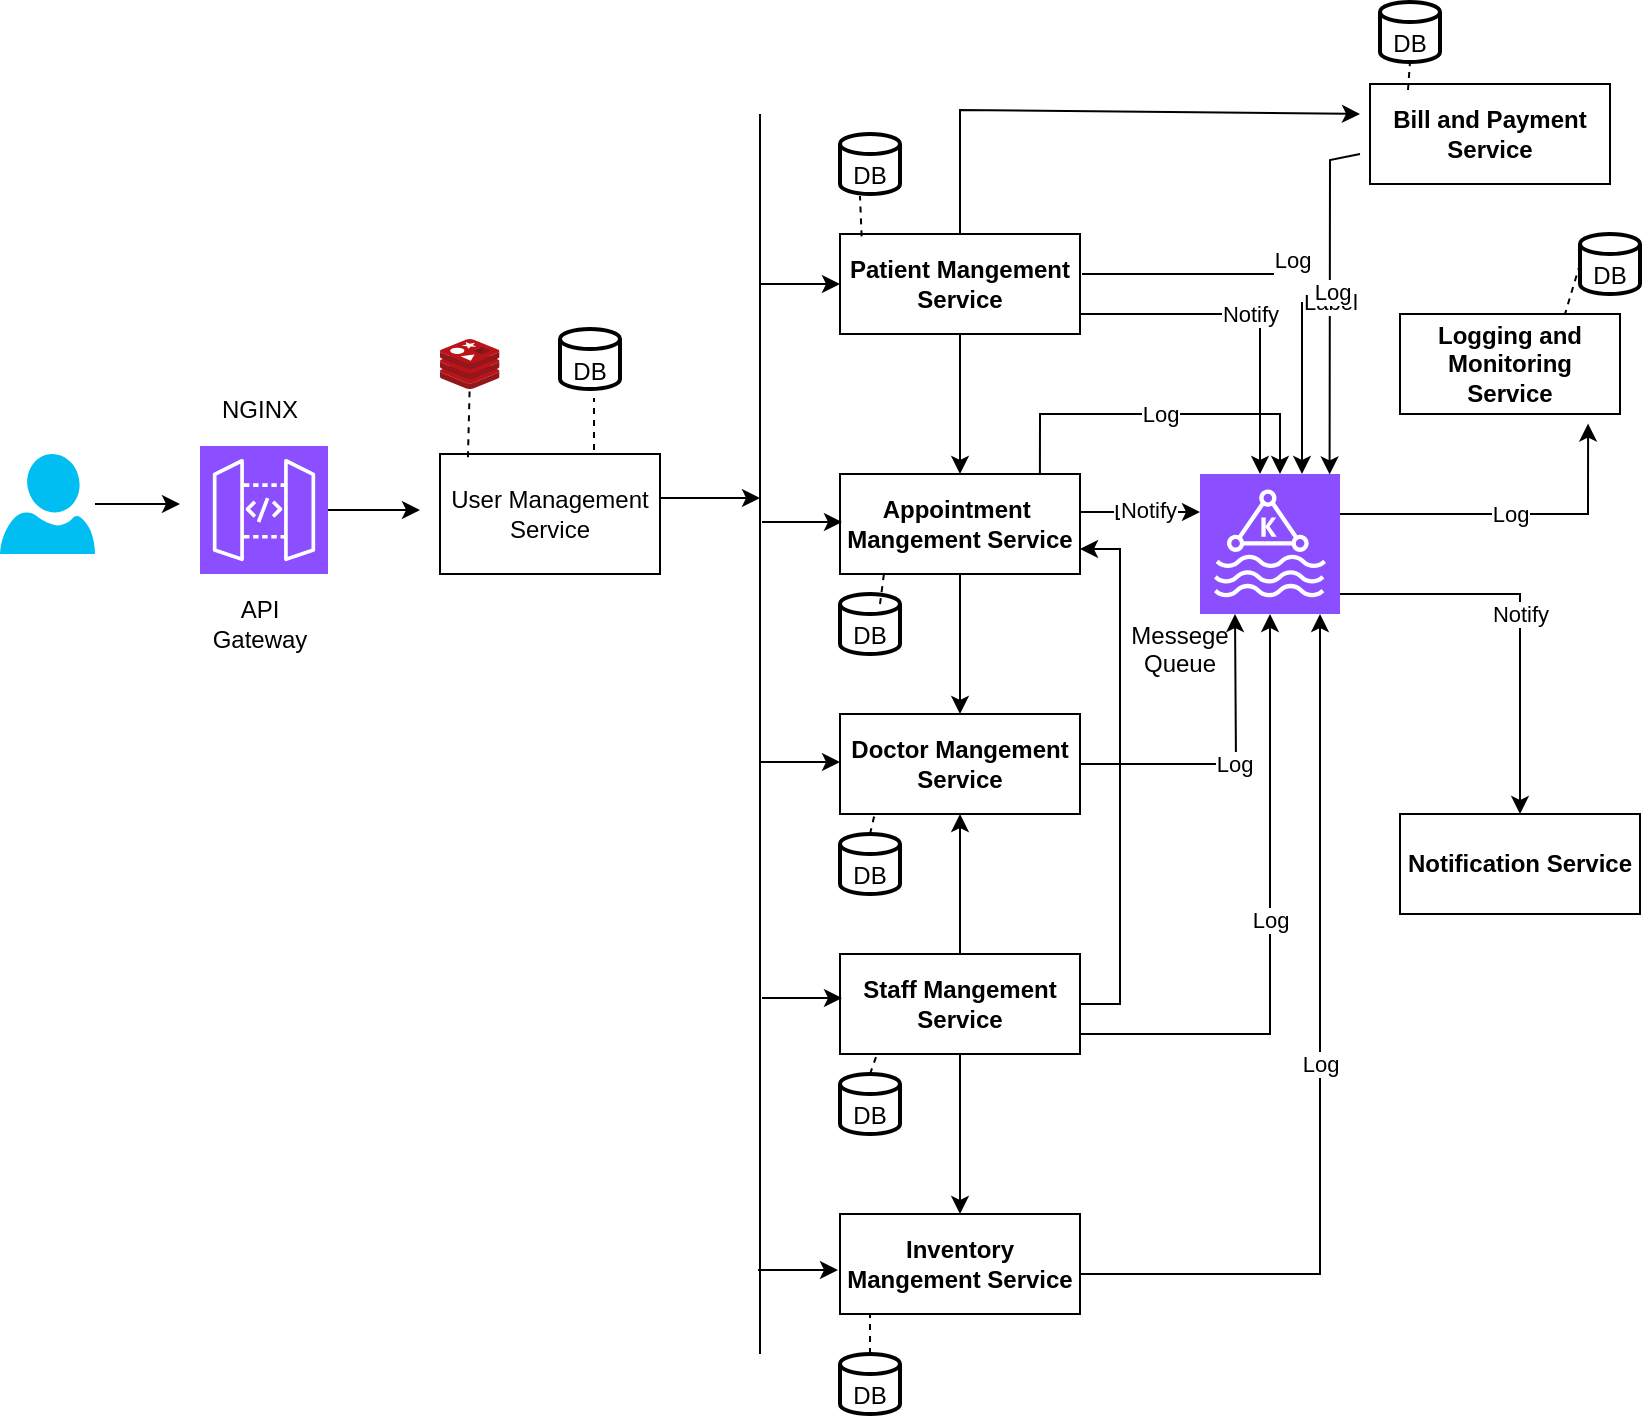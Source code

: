 <mxfile version="25.0.3">
  <diagram name="Page-1" id="c8oCwrQ6WT6dkg099jFz">
    <mxGraphModel dx="1050" dy="530" grid="1" gridSize="10" guides="1" tooltips="1" connect="1" arrows="1" fold="1" page="1" pageScale="1" pageWidth="850" pageHeight="1100" math="0" shadow="0">
      <root>
        <mxCell id="0" />
        <mxCell id="1" parent="0" />
        <mxCell id="s4P5NHIdHEnrwuTgCg9F-89" style="edgeStyle=orthogonalEdgeStyle;rounded=0;orthogonalLoop=1;jettySize=auto;html=1;" parent="1" source="s4P5NHIdHEnrwuTgCg9F-1" edge="1">
          <mxGeometry relative="1" as="geometry">
            <mxPoint x="110" y="255" as="targetPoint" />
          </mxGeometry>
        </mxCell>
        <mxCell id="s4P5NHIdHEnrwuTgCg9F-1" value="" style="verticalLabelPosition=bottom;html=1;verticalAlign=top;align=center;strokeColor=none;fillColor=#00BEF2;shape=mxgraph.azure.user;" parent="1" vertex="1">
          <mxGeometry x="20" y="230" width="47.5" height="50" as="geometry" />
        </mxCell>
        <mxCell id="s4P5NHIdHEnrwuTgCg9F-88" style="edgeStyle=orthogonalEdgeStyle;rounded=0;orthogonalLoop=1;jettySize=auto;html=1;exitX=1;exitY=0.5;exitDx=0;exitDy=0;exitPerimeter=0;" parent="1" source="s4P5NHIdHEnrwuTgCg9F-3" edge="1">
          <mxGeometry relative="1" as="geometry">
            <mxPoint x="230" y="258" as="targetPoint" />
          </mxGeometry>
        </mxCell>
        <mxCell id="s4P5NHIdHEnrwuTgCg9F-3" value="" style="sketch=0;points=[[0,0,0],[0.25,0,0],[0.5,0,0],[0.75,0,0],[1,0,0],[0,1,0],[0.25,1,0],[0.5,1,0],[0.75,1,0],[1,1,0],[0,0.25,0],[0,0.5,0],[0,0.75,0],[1,0.25,0],[1,0.5,0],[1,0.75,0]];outlineConnect=0;fontColor=#232F3E;fillColor=#8C4FFF;strokeColor=#ffffff;dashed=0;verticalLabelPosition=bottom;verticalAlign=top;align=center;html=1;fontSize=12;fontStyle=0;aspect=fixed;shape=mxgraph.aws4.resourceIcon;resIcon=mxgraph.aws4.api_gateway;" parent="1" vertex="1">
          <mxGeometry x="120" y="226" width="64" height="64" as="geometry" />
        </mxCell>
        <mxCell id="s4P5NHIdHEnrwuTgCg9F-86" style="edgeStyle=orthogonalEdgeStyle;rounded=0;orthogonalLoop=1;jettySize=auto;html=1;exitX=1;exitY=0.5;exitDx=0;exitDy=0;" parent="1" edge="1">
          <mxGeometry relative="1" as="geometry">
            <mxPoint x="400" y="252" as="targetPoint" />
            <mxPoint x="350" y="252" as="sourcePoint" />
          </mxGeometry>
        </mxCell>
        <mxCell id="s4P5NHIdHEnrwuTgCg9F-4" value="User Management Service" style="rounded=0;whiteSpace=wrap;html=1;" parent="1" vertex="1">
          <mxGeometry x="240" y="230" width="110" height="60" as="geometry" />
        </mxCell>
        <mxCell id="s4P5NHIdHEnrwuTgCg9F-5" value="" style="image;sketch=0;aspect=fixed;html=1;points=[];align=center;fontSize=12;image=img/lib/mscae/Cache_Redis_Product.svg;" parent="1" vertex="1">
          <mxGeometry x="240" y="172.5" width="29.76" height="25" as="geometry" />
        </mxCell>
        <mxCell id="s4P5NHIdHEnrwuTgCg9F-7" value="DB" style="strokeWidth=2;html=1;shape=mxgraph.flowchart.database;whiteSpace=wrap;verticalAlign=bottom;" parent="1" vertex="1">
          <mxGeometry x="300" y="167.5" width="30" height="30" as="geometry" />
        </mxCell>
        <mxCell id="s4P5NHIdHEnrwuTgCg9F-39" style="edgeStyle=orthogonalEdgeStyle;rounded=0;orthogonalLoop=1;jettySize=auto;html=1;exitX=0.5;exitY=1;exitDx=0;exitDy=0;entryX=0.5;entryY=0;entryDx=0;entryDy=0;" parent="1" source="s4P5NHIdHEnrwuTgCg9F-8" target="s4P5NHIdHEnrwuTgCg9F-10" edge="1">
          <mxGeometry relative="1" as="geometry" />
        </mxCell>
        <mxCell id="s4P5NHIdHEnrwuTgCg9F-8" value="Patient Mangement Service" style="rounded=0;whiteSpace=wrap;html=1;fontStyle=1" parent="1" vertex="1">
          <mxGeometry x="440" y="120" width="120" height="50" as="geometry" />
        </mxCell>
        <mxCell id="s4P5NHIdHEnrwuTgCg9F-40" style="edgeStyle=orthogonalEdgeStyle;rounded=0;orthogonalLoop=1;jettySize=auto;html=1;exitX=0.5;exitY=1;exitDx=0;exitDy=0;entryX=0.5;entryY=0;entryDx=0;entryDy=0;" parent="1" source="s4P5NHIdHEnrwuTgCg9F-10" target="s4P5NHIdHEnrwuTgCg9F-11" edge="1">
          <mxGeometry relative="1" as="geometry" />
        </mxCell>
        <mxCell id="s4P5NHIdHEnrwuTgCg9F-10" value="Appointment&amp;nbsp;&lt;div&gt;Mangement Service&lt;/div&gt;" style="rounded=0;whiteSpace=wrap;html=1;fontStyle=1" parent="1" vertex="1">
          <mxGeometry x="440" y="240" width="120" height="50" as="geometry" />
        </mxCell>
        <mxCell id="s4P5NHIdHEnrwuTgCg9F-11" value="Doctor Mangement Service" style="rounded=0;whiteSpace=wrap;html=1;fontStyle=1" parent="1" vertex="1">
          <mxGeometry x="440" y="360" width="120" height="50" as="geometry" />
        </mxCell>
        <mxCell id="s4P5NHIdHEnrwuTgCg9F-41" style="edgeStyle=orthogonalEdgeStyle;rounded=0;orthogonalLoop=1;jettySize=auto;html=1;exitX=0.5;exitY=0;exitDx=0;exitDy=0;entryX=0.5;entryY=1;entryDx=0;entryDy=0;" parent="1" source="s4P5NHIdHEnrwuTgCg9F-12" target="s4P5NHIdHEnrwuTgCg9F-11" edge="1">
          <mxGeometry relative="1" as="geometry" />
        </mxCell>
        <mxCell id="s4P5NHIdHEnrwuTgCg9F-43" style="edgeStyle=orthogonalEdgeStyle;rounded=0;orthogonalLoop=1;jettySize=auto;html=1;exitX=1;exitY=0.5;exitDx=0;exitDy=0;entryX=1;entryY=0.75;entryDx=0;entryDy=0;" parent="1" source="s4P5NHIdHEnrwuTgCg9F-12" target="s4P5NHIdHEnrwuTgCg9F-10" edge="1">
          <mxGeometry relative="1" as="geometry" />
        </mxCell>
        <mxCell id="s4P5NHIdHEnrwuTgCg9F-44" style="edgeStyle=orthogonalEdgeStyle;rounded=0;orthogonalLoop=1;jettySize=auto;html=1;exitX=0.5;exitY=1;exitDx=0;exitDy=0;entryX=0.5;entryY=0;entryDx=0;entryDy=0;" parent="1" source="s4P5NHIdHEnrwuTgCg9F-12" target="s4P5NHIdHEnrwuTgCg9F-14" edge="1">
          <mxGeometry relative="1" as="geometry" />
        </mxCell>
        <mxCell id="s4P5NHIdHEnrwuTgCg9F-12" value="Staff Mangement Service" style="rounded=0;whiteSpace=wrap;html=1;fontStyle=1" parent="1" vertex="1">
          <mxGeometry x="440" y="480" width="120" height="50" as="geometry" />
        </mxCell>
        <mxCell id="s4P5NHIdHEnrwuTgCg9F-14" value="Inventory Mangement Service" style="rounded=0;whiteSpace=wrap;html=1;fontStyle=1" parent="1" vertex="1">
          <mxGeometry x="440" y="610" width="120" height="50" as="geometry" />
        </mxCell>
        <mxCell id="s4P5NHIdHEnrwuTgCg9F-15" value="" style="sketch=0;points=[[0,0,0],[0.25,0,0],[0.5,0,0],[0.75,0,0],[1,0,0],[0,1,0],[0.25,1,0],[0.5,1,0],[0.75,1,0],[1,1,0],[0,0.25,0],[0,0.5,0],[0,0.75,0],[1,0.25,0],[1,0.5,0],[1,0.75,0]];outlineConnect=0;fontColor=#232F3E;fillColor=#8C4FFF;strokeColor=#ffffff;dashed=0;verticalLabelPosition=bottom;verticalAlign=top;align=center;html=1;fontSize=12;fontStyle=0;aspect=fixed;shape=mxgraph.aws4.resourceIcon;resIcon=mxgraph.aws4.managed_streaming_for_kafka;" parent="1" vertex="1">
          <mxGeometry x="620" y="240" width="70" height="70" as="geometry" />
        </mxCell>
        <mxCell id="s4P5NHIdHEnrwuTgCg9F-16" value="Logging and Monitoring Service" style="rounded=0;whiteSpace=wrap;html=1;fontStyle=1" parent="1" vertex="1">
          <mxGeometry x="720" y="160" width="110" height="50" as="geometry" />
        </mxCell>
        <mxCell id="s4P5NHIdHEnrwuTgCg9F-17" value="Notification Service" style="rounded=0;whiteSpace=wrap;html=1;fontStyle=1" parent="1" vertex="1">
          <mxGeometry x="720" y="410" width="120" height="50" as="geometry" />
        </mxCell>
        <mxCell id="s4P5NHIdHEnrwuTgCg9F-18" value="" style="endArrow=classic;html=1;rounded=0;" parent="1" edge="1">
          <mxGeometry relative="1" as="geometry">
            <mxPoint x="561" y="140" as="sourcePoint" />
            <mxPoint x="671" y="240" as="targetPoint" />
            <Array as="points">
              <mxPoint x="671" y="140" />
            </Array>
          </mxGeometry>
        </mxCell>
        <mxCell id="s4P5NHIdHEnrwuTgCg9F-19" value="Log&lt;div&gt;&lt;br&gt;&lt;/div&gt;" style="edgeLabel;resizable=0;html=1;;align=center;verticalAlign=middle;" parent="s4P5NHIdHEnrwuTgCg9F-18" connectable="0" vertex="1">
          <mxGeometry relative="1" as="geometry" />
        </mxCell>
        <mxCell id="s4P5NHIdHEnrwuTgCg9F-21" value="" style="endArrow=classic;html=1;rounded=0;exitX=0.833;exitY=0;exitDx=0;exitDy=0;exitPerimeter=0;" parent="1" source="s4P5NHIdHEnrwuTgCg9F-10" edge="1">
          <mxGeometry relative="1" as="geometry">
            <mxPoint x="560" y="203.5" as="sourcePoint" />
            <mxPoint x="660" y="240" as="targetPoint" />
            <Array as="points">
              <mxPoint x="540" y="210" />
              <mxPoint x="660" y="210" />
            </Array>
          </mxGeometry>
        </mxCell>
        <mxCell id="s4P5NHIdHEnrwuTgCg9F-22" value="Log" style="edgeLabel;resizable=0;html=1;;align=center;verticalAlign=middle;" parent="s4P5NHIdHEnrwuTgCg9F-21" connectable="0" vertex="1">
          <mxGeometry relative="1" as="geometry" />
        </mxCell>
        <mxCell id="s4P5NHIdHEnrwuTgCg9F-23" value="" style="endArrow=classic;html=1;rounded=0;exitX=1;exitY=0.5;exitDx=0;exitDy=0;entryX=0.25;entryY=1;entryDx=0;entryDy=0;entryPerimeter=0;" parent="1" source="s4P5NHIdHEnrwuTgCg9F-11" target="s4P5NHIdHEnrwuTgCg9F-15" edge="1">
          <mxGeometry relative="1" as="geometry">
            <mxPoint x="560" y="300" as="sourcePoint" />
            <mxPoint x="620" y="295" as="targetPoint" />
            <Array as="points">
              <mxPoint x="638" y="385" />
            </Array>
          </mxGeometry>
        </mxCell>
        <mxCell id="s4P5NHIdHEnrwuTgCg9F-24" value="Log" style="edgeLabel;resizable=0;html=1;;align=center;verticalAlign=middle;" parent="s4P5NHIdHEnrwuTgCg9F-23" connectable="0" vertex="1">
          <mxGeometry relative="1" as="geometry" />
        </mxCell>
        <mxCell id="s4P5NHIdHEnrwuTgCg9F-25" value="" style="endArrow=classic;html=1;rounded=0;exitX=1;exitY=0.8;exitDx=0;exitDy=0;exitPerimeter=0;" parent="1" source="s4P5NHIdHEnrwuTgCg9F-12" target="s4P5NHIdHEnrwuTgCg9F-15" edge="1">
          <mxGeometry relative="1" as="geometry">
            <mxPoint x="560" y="410" as="sourcePoint" />
            <mxPoint x="670" y="390" as="targetPoint" />
            <Array as="points">
              <mxPoint x="655" y="520" />
              <mxPoint x="655" y="510" />
            </Array>
          </mxGeometry>
        </mxCell>
        <mxCell id="s4P5NHIdHEnrwuTgCg9F-26" value="Log" style="edgeLabel;resizable=0;html=1;;align=center;verticalAlign=middle;" parent="s4P5NHIdHEnrwuTgCg9F-25" connectable="0" vertex="1">
          <mxGeometry relative="1" as="geometry">
            <mxPoint as="offset" />
          </mxGeometry>
        </mxCell>
        <mxCell id="s4P5NHIdHEnrwuTgCg9F-27" value="" style="endArrow=classic;html=1;rounded=0;exitX=1;exitY=0.6;exitDx=0;exitDy=0;exitPerimeter=0;" parent="1" source="s4P5NHIdHEnrwuTgCg9F-14" edge="1">
          <mxGeometry relative="1" as="geometry">
            <mxPoint x="560" y="477.5" as="sourcePoint" />
            <mxPoint x="680" y="310" as="targetPoint" />
            <Array as="points">
              <mxPoint x="680" y="640" />
            </Array>
          </mxGeometry>
        </mxCell>
        <mxCell id="s4P5NHIdHEnrwuTgCg9F-28" value="Log" style="edgeLabel;resizable=0;html=1;;align=center;verticalAlign=middle;" parent="s4P5NHIdHEnrwuTgCg9F-27" connectable="0" vertex="1">
          <mxGeometry relative="1" as="geometry" />
        </mxCell>
        <mxCell id="s4P5NHIdHEnrwuTgCg9F-29" value="" style="endArrow=classic;html=1;rounded=0;entryX=0.855;entryY=1.096;entryDx=0;entryDy=0;entryPerimeter=0;" parent="1" target="s4P5NHIdHEnrwuTgCg9F-16" edge="1">
          <mxGeometry relative="1" as="geometry">
            <mxPoint x="690" y="260" as="sourcePoint" />
            <mxPoint x="781" y="252" as="targetPoint" />
            <Array as="points">
              <mxPoint x="814" y="260" />
            </Array>
          </mxGeometry>
        </mxCell>
        <mxCell id="s4P5NHIdHEnrwuTgCg9F-30" value="Log" style="edgeLabel;resizable=0;html=1;;align=center;verticalAlign=middle;" parent="s4P5NHIdHEnrwuTgCg9F-29" connectable="0" vertex="1">
          <mxGeometry relative="1" as="geometry" />
        </mxCell>
        <mxCell id="s4P5NHIdHEnrwuTgCg9F-31" value="" style="endArrow=classic;html=1;rounded=0;entryX=0.5;entryY=0;entryDx=0;entryDy=0;exitX=1;exitY=0.857;exitDx=0;exitDy=0;exitPerimeter=0;" parent="1" source="s4P5NHIdHEnrwuTgCg9F-15" target="s4P5NHIdHEnrwuTgCg9F-17" edge="1">
          <mxGeometry relative="1" as="geometry">
            <mxPoint x="680" y="282" as="sourcePoint" />
            <mxPoint x="780" y="314" as="targetPoint" />
            <Array as="points">
              <mxPoint x="780" y="300" />
            </Array>
          </mxGeometry>
        </mxCell>
        <mxCell id="s4P5NHIdHEnrwuTgCg9F-32" value="Notify" style="edgeLabel;resizable=0;html=1;;align=center;verticalAlign=middle;" parent="s4P5NHIdHEnrwuTgCg9F-31" connectable="0" vertex="1">
          <mxGeometry relative="1" as="geometry" />
        </mxCell>
        <mxCell id="s4P5NHIdHEnrwuTgCg9F-45" value="Bill and Payment Service" style="rounded=0;whiteSpace=wrap;html=1;fontStyle=1" parent="1" vertex="1">
          <mxGeometry x="705" y="45" width="120" height="50" as="geometry" />
        </mxCell>
        <mxCell id="s4P5NHIdHEnrwuTgCg9F-46" value="" style="endArrow=classic;html=1;rounded=0;exitX=0.5;exitY=0;exitDx=0;exitDy=0;" parent="1" source="s4P5NHIdHEnrwuTgCg9F-8" edge="1">
          <mxGeometry width="50" height="50" relative="1" as="geometry">
            <mxPoint x="400" y="300" as="sourcePoint" />
            <mxPoint x="700" y="60" as="targetPoint" />
            <Array as="points">
              <mxPoint x="500" y="58" />
            </Array>
          </mxGeometry>
        </mxCell>
        <mxCell id="s4P5NHIdHEnrwuTgCg9F-47" value="" style="endArrow=classic;html=1;rounded=0;entryX=0.897;entryY=-0.04;entryDx=0;entryDy=0;entryPerimeter=0;" parent="1" edge="1">
          <mxGeometry relative="1" as="geometry">
            <mxPoint x="700" y="80" as="sourcePoint" />
            <mxPoint x="684.79" y="240.2" as="targetPoint" />
            <Array as="points">
              <mxPoint x="685" y="83" />
            </Array>
          </mxGeometry>
        </mxCell>
        <mxCell id="s4P5NHIdHEnrwuTgCg9F-48" value="Label" style="edgeLabel;resizable=0;html=1;;align=center;verticalAlign=middle;" parent="s4P5NHIdHEnrwuTgCg9F-47" connectable="0" vertex="1">
          <mxGeometry relative="1" as="geometry" />
        </mxCell>
        <mxCell id="s4P5NHIdHEnrwuTgCg9F-49" value="Log" style="edgeLabel;html=1;align=center;verticalAlign=middle;resizable=0;points=[];" parent="s4P5NHIdHEnrwuTgCg9F-47" vertex="1" connectable="0">
          <mxGeometry x="-0.057" y="1" relative="1" as="geometry">
            <mxPoint as="offset" />
          </mxGeometry>
        </mxCell>
        <mxCell id="s4P5NHIdHEnrwuTgCg9F-50" value="" style="endArrow=classic;html=1;rounded=0;" parent="1" edge="1">
          <mxGeometry relative="1" as="geometry">
            <mxPoint x="560" y="160" as="sourcePoint" />
            <mxPoint x="650" y="240" as="targetPoint" />
            <Array as="points">
              <mxPoint x="650" y="160" />
            </Array>
          </mxGeometry>
        </mxCell>
        <mxCell id="s4P5NHIdHEnrwuTgCg9F-51" value="Notify" style="edgeLabel;resizable=0;html=1;;align=center;verticalAlign=middle;" parent="s4P5NHIdHEnrwuTgCg9F-50" connectable="0" vertex="1">
          <mxGeometry relative="1" as="geometry" />
        </mxCell>
        <mxCell id="s4P5NHIdHEnrwuTgCg9F-52" value="DB" style="strokeWidth=2;html=1;shape=mxgraph.flowchart.database;whiteSpace=wrap;verticalAlign=bottom;align=center;" parent="1" vertex="1">
          <mxGeometry x="440" y="70" width="30" height="30" as="geometry" />
        </mxCell>
        <mxCell id="s4P5NHIdHEnrwuTgCg9F-54" value="DB" style="strokeWidth=2;html=1;shape=mxgraph.flowchart.database;whiteSpace=wrap;verticalAlign=bottom;" parent="1" vertex="1">
          <mxGeometry x="710" y="4" width="30" height="30" as="geometry" />
        </mxCell>
        <mxCell id="s4P5NHIdHEnrwuTgCg9F-55" value="DB" style="strokeWidth=2;html=1;shape=mxgraph.flowchart.database;whiteSpace=wrap;verticalAlign=bottom;align=center;" parent="1" vertex="1">
          <mxGeometry x="440" y="300" width="30" height="30" as="geometry" />
        </mxCell>
        <mxCell id="s4P5NHIdHEnrwuTgCg9F-56" value="DB" style="strokeWidth=2;html=1;shape=mxgraph.flowchart.database;whiteSpace=wrap;verticalAlign=bottom;align=center;" parent="1" vertex="1">
          <mxGeometry x="440" y="540" width="30" height="30" as="geometry" />
        </mxCell>
        <mxCell id="s4P5NHIdHEnrwuTgCg9F-57" value="DB" style="strokeWidth=2;html=1;shape=mxgraph.flowchart.database;whiteSpace=wrap;verticalAlign=bottom;align=center;" parent="1" vertex="1">
          <mxGeometry x="440" y="420" width="30" height="30" as="geometry" />
        </mxCell>
        <mxCell id="s4P5NHIdHEnrwuTgCg9F-58" value="DB" style="strokeWidth=2;html=1;shape=mxgraph.flowchart.database;whiteSpace=wrap;verticalAlign=bottom;align=center;" parent="1" vertex="1">
          <mxGeometry x="440" y="680" width="30" height="30" as="geometry" />
        </mxCell>
        <mxCell id="s4P5NHIdHEnrwuTgCg9F-59" value="DB" style="strokeWidth=2;html=1;shape=mxgraph.flowchart.database;whiteSpace=wrap;verticalAlign=bottom;" parent="1" vertex="1">
          <mxGeometry x="810" y="120" width="30" height="30" as="geometry" />
        </mxCell>
        <mxCell id="s4P5NHIdHEnrwuTgCg9F-60" value="" style="endArrow=classic;html=1;rounded=0;" parent="1" edge="1">
          <mxGeometry relative="1" as="geometry">
            <mxPoint x="560" y="259" as="sourcePoint" />
            <mxPoint x="620" y="259" as="targetPoint" />
          </mxGeometry>
        </mxCell>
        <mxCell id="s4P5NHIdHEnrwuTgCg9F-61" value="Label" style="edgeLabel;resizable=0;html=1;;align=center;verticalAlign=middle;" parent="s4P5NHIdHEnrwuTgCg9F-60" connectable="0" vertex="1">
          <mxGeometry relative="1" as="geometry" />
        </mxCell>
        <mxCell id="s4P5NHIdHEnrwuTgCg9F-62" value="Notify" style="edgeLabel;html=1;align=center;verticalAlign=middle;resizable=0;points=[];" parent="s4P5NHIdHEnrwuTgCg9F-60" vertex="1" connectable="0">
          <mxGeometry x="0.127" y="1" relative="1" as="geometry">
            <mxPoint as="offset" />
          </mxGeometry>
        </mxCell>
        <mxCell id="s4P5NHIdHEnrwuTgCg9F-68" value="" style="endArrow=none;dashed=1;html=1;rounded=0;exitX=0.127;exitY=0.027;exitDx=0;exitDy=0;exitPerimeter=0;entryX=0.497;entryY=1.048;entryDx=0;entryDy=0;entryPerimeter=0;" parent="1" source="s4P5NHIdHEnrwuTgCg9F-4" target="s4P5NHIdHEnrwuTgCg9F-5" edge="1">
          <mxGeometry width="50" height="50" relative="1" as="geometry">
            <mxPoint x="400" y="300" as="sourcePoint" />
            <mxPoint x="450" y="250" as="targetPoint" />
          </mxGeometry>
        </mxCell>
        <mxCell id="s4P5NHIdHEnrwuTgCg9F-69" value="" style="endArrow=none;dashed=1;html=1;rounded=0;entryX=0.497;entryY=1.048;entryDx=0;entryDy=0;entryPerimeter=0;" parent="1" edge="1">
          <mxGeometry width="50" height="50" relative="1" as="geometry">
            <mxPoint x="317" y="228" as="sourcePoint" />
            <mxPoint x="317" y="202" as="targetPoint" />
          </mxGeometry>
        </mxCell>
        <mxCell id="s4P5NHIdHEnrwuTgCg9F-70" value="" style="endArrow=none;dashed=1;html=1;rounded=0;exitX=0.09;exitY=0.024;exitDx=0;exitDy=0;exitPerimeter=0;" parent="1" source="s4P5NHIdHEnrwuTgCg9F-8" edge="1">
          <mxGeometry width="50" height="50" relative="1" as="geometry">
            <mxPoint x="400" y="151" as="sourcePoint" />
            <mxPoint x="450" y="101" as="targetPoint" />
          </mxGeometry>
        </mxCell>
        <mxCell id="s4P5NHIdHEnrwuTgCg9F-71" value="" style="endArrow=none;dashed=1;html=1;rounded=0;entryX=0.5;entryY=1;entryDx=0;entryDy=0;entryPerimeter=0;" parent="1" target="s4P5NHIdHEnrwuTgCg9F-54" edge="1">
          <mxGeometry width="50" height="50" relative="1" as="geometry">
            <mxPoint x="724" y="48" as="sourcePoint" />
            <mxPoint x="450" y="250" as="targetPoint" />
          </mxGeometry>
        </mxCell>
        <mxCell id="s4P5NHIdHEnrwuTgCg9F-72" value="" style="endArrow=none;dashed=1;html=1;rounded=0;entryX=0.183;entryY=1;entryDx=0;entryDy=0;entryPerimeter=0;" parent="1" target="s4P5NHIdHEnrwuTgCg9F-10" edge="1">
          <mxGeometry width="50" height="50" relative="1" as="geometry">
            <mxPoint x="460" y="305" as="sourcePoint" />
            <mxPoint x="450" y="350" as="targetPoint" />
          </mxGeometry>
        </mxCell>
        <mxCell id="s4P5NHIdHEnrwuTgCg9F-73" value="" style="endArrow=none;dashed=1;html=1;rounded=0;entryX=0.143;entryY=1.016;entryDx=0;entryDy=0;entryPerimeter=0;exitX=0.5;exitY=0;exitDx=0;exitDy=0;exitPerimeter=0;" parent="1" source="s4P5NHIdHEnrwuTgCg9F-57" target="s4P5NHIdHEnrwuTgCg9F-11" edge="1">
          <mxGeometry width="50" height="50" relative="1" as="geometry">
            <mxPoint x="400" y="400" as="sourcePoint" />
            <mxPoint x="450" y="350" as="targetPoint" />
          </mxGeometry>
        </mxCell>
        <mxCell id="s4P5NHIdHEnrwuTgCg9F-75" value="" style="endArrow=none;dashed=1;html=1;rounded=0;entryX=0.15;entryY=1.032;entryDx=0;entryDy=0;entryPerimeter=0;" parent="1" target="s4P5NHIdHEnrwuTgCg9F-12" edge="1">
          <mxGeometry width="50" height="50" relative="1" as="geometry">
            <mxPoint x="455" y="540" as="sourcePoint" />
            <mxPoint x="450" y="450" as="targetPoint" />
          </mxGeometry>
        </mxCell>
        <mxCell id="s4P5NHIdHEnrwuTgCg9F-77" value="" style="endArrow=none;dashed=1;html=1;rounded=0;exitX=0.5;exitY=0;exitDx=0;exitDy=0;exitPerimeter=0;" parent="1" source="s4P5NHIdHEnrwuTgCg9F-58" edge="1">
          <mxGeometry width="50" height="50" relative="1" as="geometry">
            <mxPoint x="400" y="700" as="sourcePoint" />
            <mxPoint x="455" y="660" as="targetPoint" />
          </mxGeometry>
        </mxCell>
        <mxCell id="s4P5NHIdHEnrwuTgCg9F-78" value="" style="endArrow=none;dashed=1;html=1;rounded=0;entryX=0.75;entryY=0;entryDx=0;entryDy=0;exitX=0;exitY=0.5;exitDx=0;exitDy=0;exitPerimeter=0;" parent="1" source="s4P5NHIdHEnrwuTgCg9F-59" target="s4P5NHIdHEnrwuTgCg9F-16" edge="1">
          <mxGeometry width="50" height="50" relative="1" as="geometry">
            <mxPoint x="400" y="300" as="sourcePoint" />
            <mxPoint x="450" y="250" as="targetPoint" />
          </mxGeometry>
        </mxCell>
        <mxCell id="s4P5NHIdHEnrwuTgCg9F-79" value="" style="endArrow=none;html=1;rounded=0;" parent="1" edge="1">
          <mxGeometry width="50" height="50" relative="1" as="geometry">
            <mxPoint x="400" y="680" as="sourcePoint" />
            <mxPoint x="400" y="60" as="targetPoint" />
          </mxGeometry>
        </mxCell>
        <mxCell id="s4P5NHIdHEnrwuTgCg9F-81" value="" style="endArrow=classic;html=1;rounded=0;entryX=0;entryY=0.5;entryDx=0;entryDy=0;" parent="1" target="s4P5NHIdHEnrwuTgCg9F-8" edge="1">
          <mxGeometry width="50" height="50" relative="1" as="geometry">
            <mxPoint x="400" y="145" as="sourcePoint" />
            <mxPoint x="450" y="250" as="targetPoint" />
          </mxGeometry>
        </mxCell>
        <mxCell id="s4P5NHIdHEnrwuTgCg9F-82" value="" style="endArrow=classic;html=1;rounded=0;entryX=0;entryY=0.5;entryDx=0;entryDy=0;" parent="1" edge="1">
          <mxGeometry width="50" height="50" relative="1" as="geometry">
            <mxPoint x="401" y="264" as="sourcePoint" />
            <mxPoint x="441" y="264" as="targetPoint" />
          </mxGeometry>
        </mxCell>
        <mxCell id="s4P5NHIdHEnrwuTgCg9F-83" value="" style="endArrow=classic;html=1;rounded=0;entryX=0;entryY=0.5;entryDx=0;entryDy=0;" parent="1" edge="1">
          <mxGeometry width="50" height="50" relative="1" as="geometry">
            <mxPoint x="401" y="502" as="sourcePoint" />
            <mxPoint x="441" y="502" as="targetPoint" />
          </mxGeometry>
        </mxCell>
        <mxCell id="s4P5NHIdHEnrwuTgCg9F-84" value="" style="endArrow=classic;html=1;rounded=0;entryX=0;entryY=0.5;entryDx=0;entryDy=0;" parent="1" edge="1">
          <mxGeometry width="50" height="50" relative="1" as="geometry">
            <mxPoint x="400" y="384" as="sourcePoint" />
            <mxPoint x="440" y="384" as="targetPoint" />
          </mxGeometry>
        </mxCell>
        <mxCell id="s4P5NHIdHEnrwuTgCg9F-85" value="" style="endArrow=classic;html=1;rounded=0;entryX=0;entryY=0.5;entryDx=0;entryDy=0;" parent="1" edge="1">
          <mxGeometry width="50" height="50" relative="1" as="geometry">
            <mxPoint x="399" y="638" as="sourcePoint" />
            <mxPoint x="439" y="638" as="targetPoint" />
          </mxGeometry>
        </mxCell>
        <mxCell id="s4P5NHIdHEnrwuTgCg9F-90" value="API Gateway" style="text;html=1;align=center;verticalAlign=middle;whiteSpace=wrap;rounded=0;" parent="1" vertex="1">
          <mxGeometry x="120" y="300" width="60" height="30" as="geometry" />
        </mxCell>
        <mxCell id="s4P5NHIdHEnrwuTgCg9F-91" value="Messege Queue&lt;div&gt;&lt;br&gt;&lt;/div&gt;" style="text;html=1;align=center;verticalAlign=middle;whiteSpace=wrap;rounded=0;" parent="1" vertex="1">
          <mxGeometry x="590" y="320" width="40" height="30" as="geometry" />
        </mxCell>
        <mxCell id="nkNQwQp6HD77Wn99lpEw-1" value="NGINX" style="text;html=1;align=center;verticalAlign=middle;whiteSpace=wrap;rounded=0;" vertex="1" parent="1">
          <mxGeometry x="120" y="197.5" width="60" height="20" as="geometry" />
        </mxCell>
      </root>
    </mxGraphModel>
  </diagram>
</mxfile>
